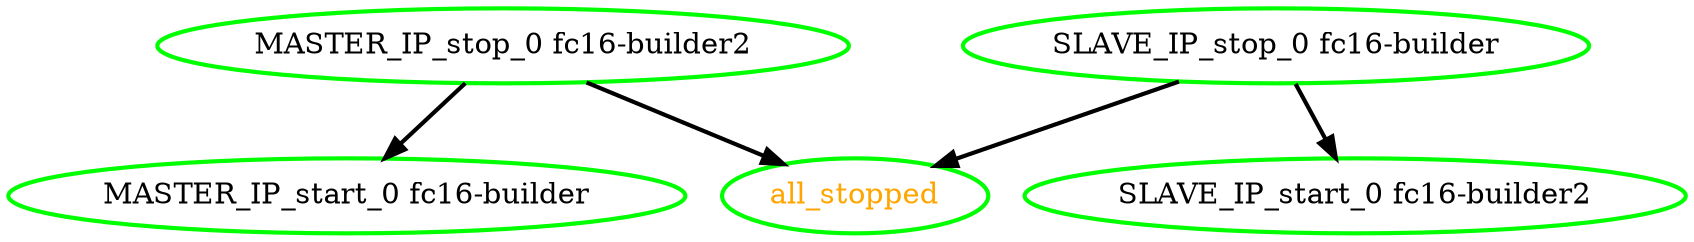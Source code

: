 digraph "g" {
"MASTER_IP_start_0 fc16-builder" [ style=bold color="green" fontcolor="black"  ]
"MASTER_IP_stop_0 fc16-builder2" -> "MASTER_IP_start_0 fc16-builder" [ style = bold]
"MASTER_IP_stop_0 fc16-builder2" -> "all_stopped" [ style = bold]
"MASTER_IP_stop_0 fc16-builder2" [ style=bold color="green" fontcolor="black"  ]
"SLAVE_IP_start_0 fc16-builder2" [ style=bold color="green" fontcolor="black"  ]
"SLAVE_IP_stop_0 fc16-builder" -> "SLAVE_IP_start_0 fc16-builder2" [ style = bold]
"SLAVE_IP_stop_0 fc16-builder" -> "all_stopped" [ style = bold]
"SLAVE_IP_stop_0 fc16-builder" [ style=bold color="green" fontcolor="black"  ]
"all_stopped" [ style=bold color="green" fontcolor="orange"  ]
}
